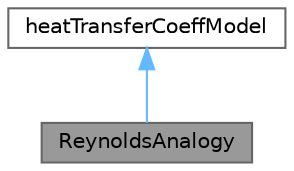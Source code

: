 digraph "ReynoldsAnalogy"
{
 // LATEX_PDF_SIZE
  bgcolor="transparent";
  edge [fontname=Helvetica,fontsize=10,labelfontname=Helvetica,labelfontsize=10];
  node [fontname=Helvetica,fontsize=10,shape=box,height=0.2,width=0.4];
  Node1 [id="Node000001",label="ReynoldsAnalogy",height=0.2,width=0.4,color="gray40", fillcolor="grey60", style="filled", fontcolor="black",tooltip="Heat transfer coefficient calculation based on Reynolds Analogy, which is used to relate turbulent mo..."];
  Node2 -> Node1 [id="edge1_Node000001_Node000002",dir="back",color="steelblue1",style="solid",tooltip=" "];
  Node2 [id="Node000002",label="heatTransferCoeffModel",height=0.2,width=0.4,color="gray40", fillcolor="white", style="filled",URL="$classFoam_1_1heatTransferCoeffModel.html",tooltip="A base class for heat transfer coefficient models."];
}
